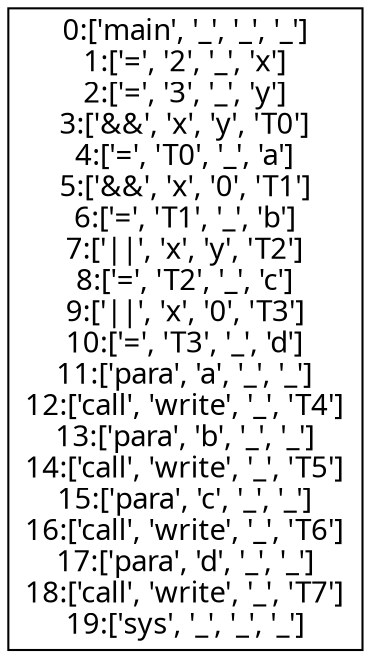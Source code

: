 // Basic_Block
digraph "./Basic_Block/basic_block" {
	0 [label="0:['main', '_', '_', '_']
1:['=', '2', '_', 'x']
2:['=', '3', '_', 'y']
3:['&&', 'x', 'y', 'T0']
4:['=', 'T0', '_', 'a']
5:['&&', 'x', '0', 'T1']
6:['=', 'T1', '_', 'b']
7:['||', 'x', 'y', 'T2']
8:['=', 'T2', '_', 'c']
9:['||', 'x', '0', 'T3']
10:['=', 'T3', '_', 'd']
11:['para', 'a', '_', '_']
12:['call', 'write', '_', 'T4']
13:['para', 'b', '_', '_']
14:['call', 'write', '_', 'T5']
15:['para', 'c', '_', '_']
16:['call', 'write', '_', 'T6']
17:['para', 'd', '_', '_']
18:['call', 'write', '_', 'T7']
19:['sys', '_', '_', '_']
" fontname=SimHei shape=rectangle]
}
